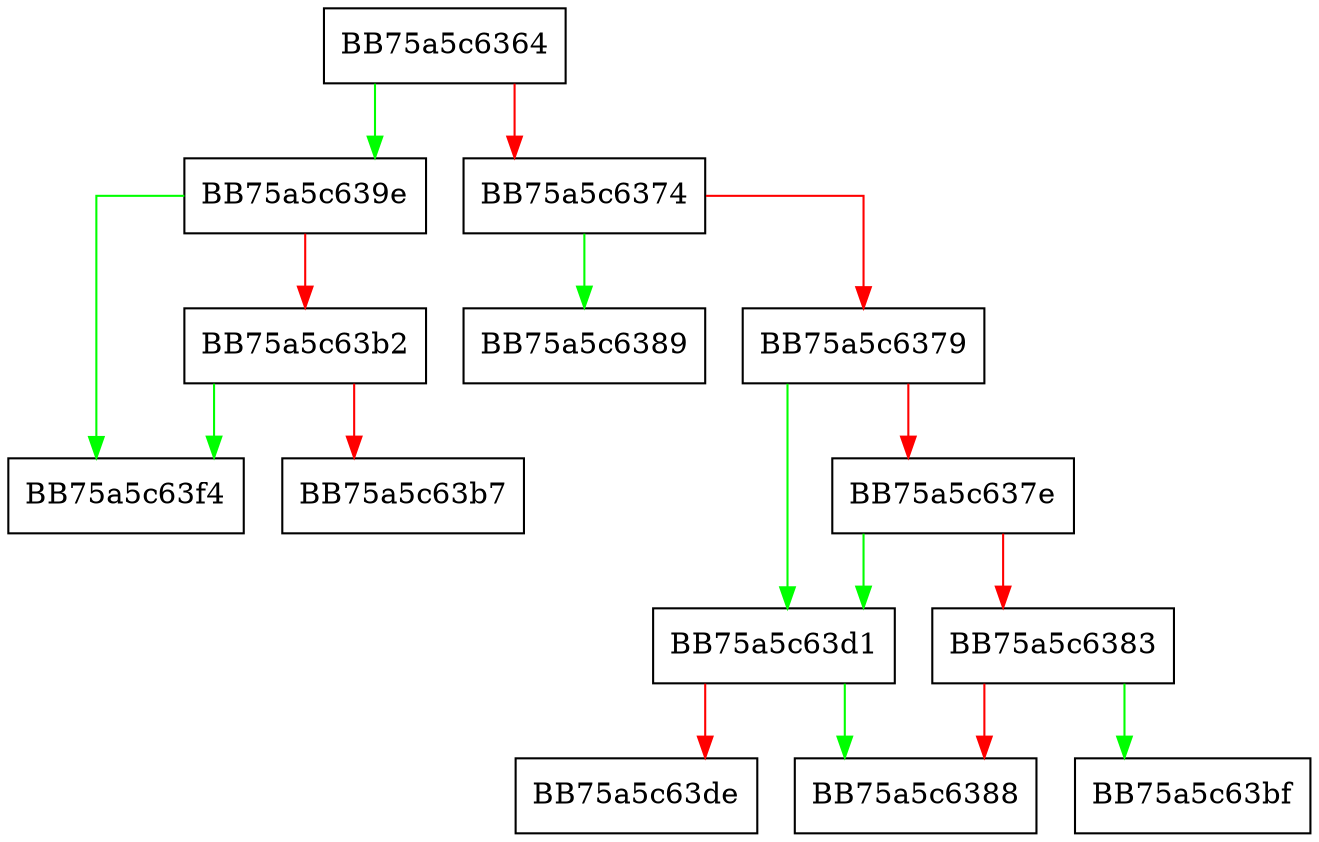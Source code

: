 digraph int_0x10 {
  node [shape="box"];
  graph [splines=ortho];
  BB75a5c6364 -> BB75a5c639e [color="green"];
  BB75a5c6364 -> BB75a5c6374 [color="red"];
  BB75a5c6374 -> BB75a5c6389 [color="green"];
  BB75a5c6374 -> BB75a5c6379 [color="red"];
  BB75a5c6379 -> BB75a5c63d1 [color="green"];
  BB75a5c6379 -> BB75a5c637e [color="red"];
  BB75a5c637e -> BB75a5c63d1 [color="green"];
  BB75a5c637e -> BB75a5c6383 [color="red"];
  BB75a5c6383 -> BB75a5c63bf [color="green"];
  BB75a5c6383 -> BB75a5c6388 [color="red"];
  BB75a5c639e -> BB75a5c63f4 [color="green"];
  BB75a5c639e -> BB75a5c63b2 [color="red"];
  BB75a5c63b2 -> BB75a5c63f4 [color="green"];
  BB75a5c63b2 -> BB75a5c63b7 [color="red"];
  BB75a5c63d1 -> BB75a5c6388 [color="green"];
  BB75a5c63d1 -> BB75a5c63de [color="red"];
}